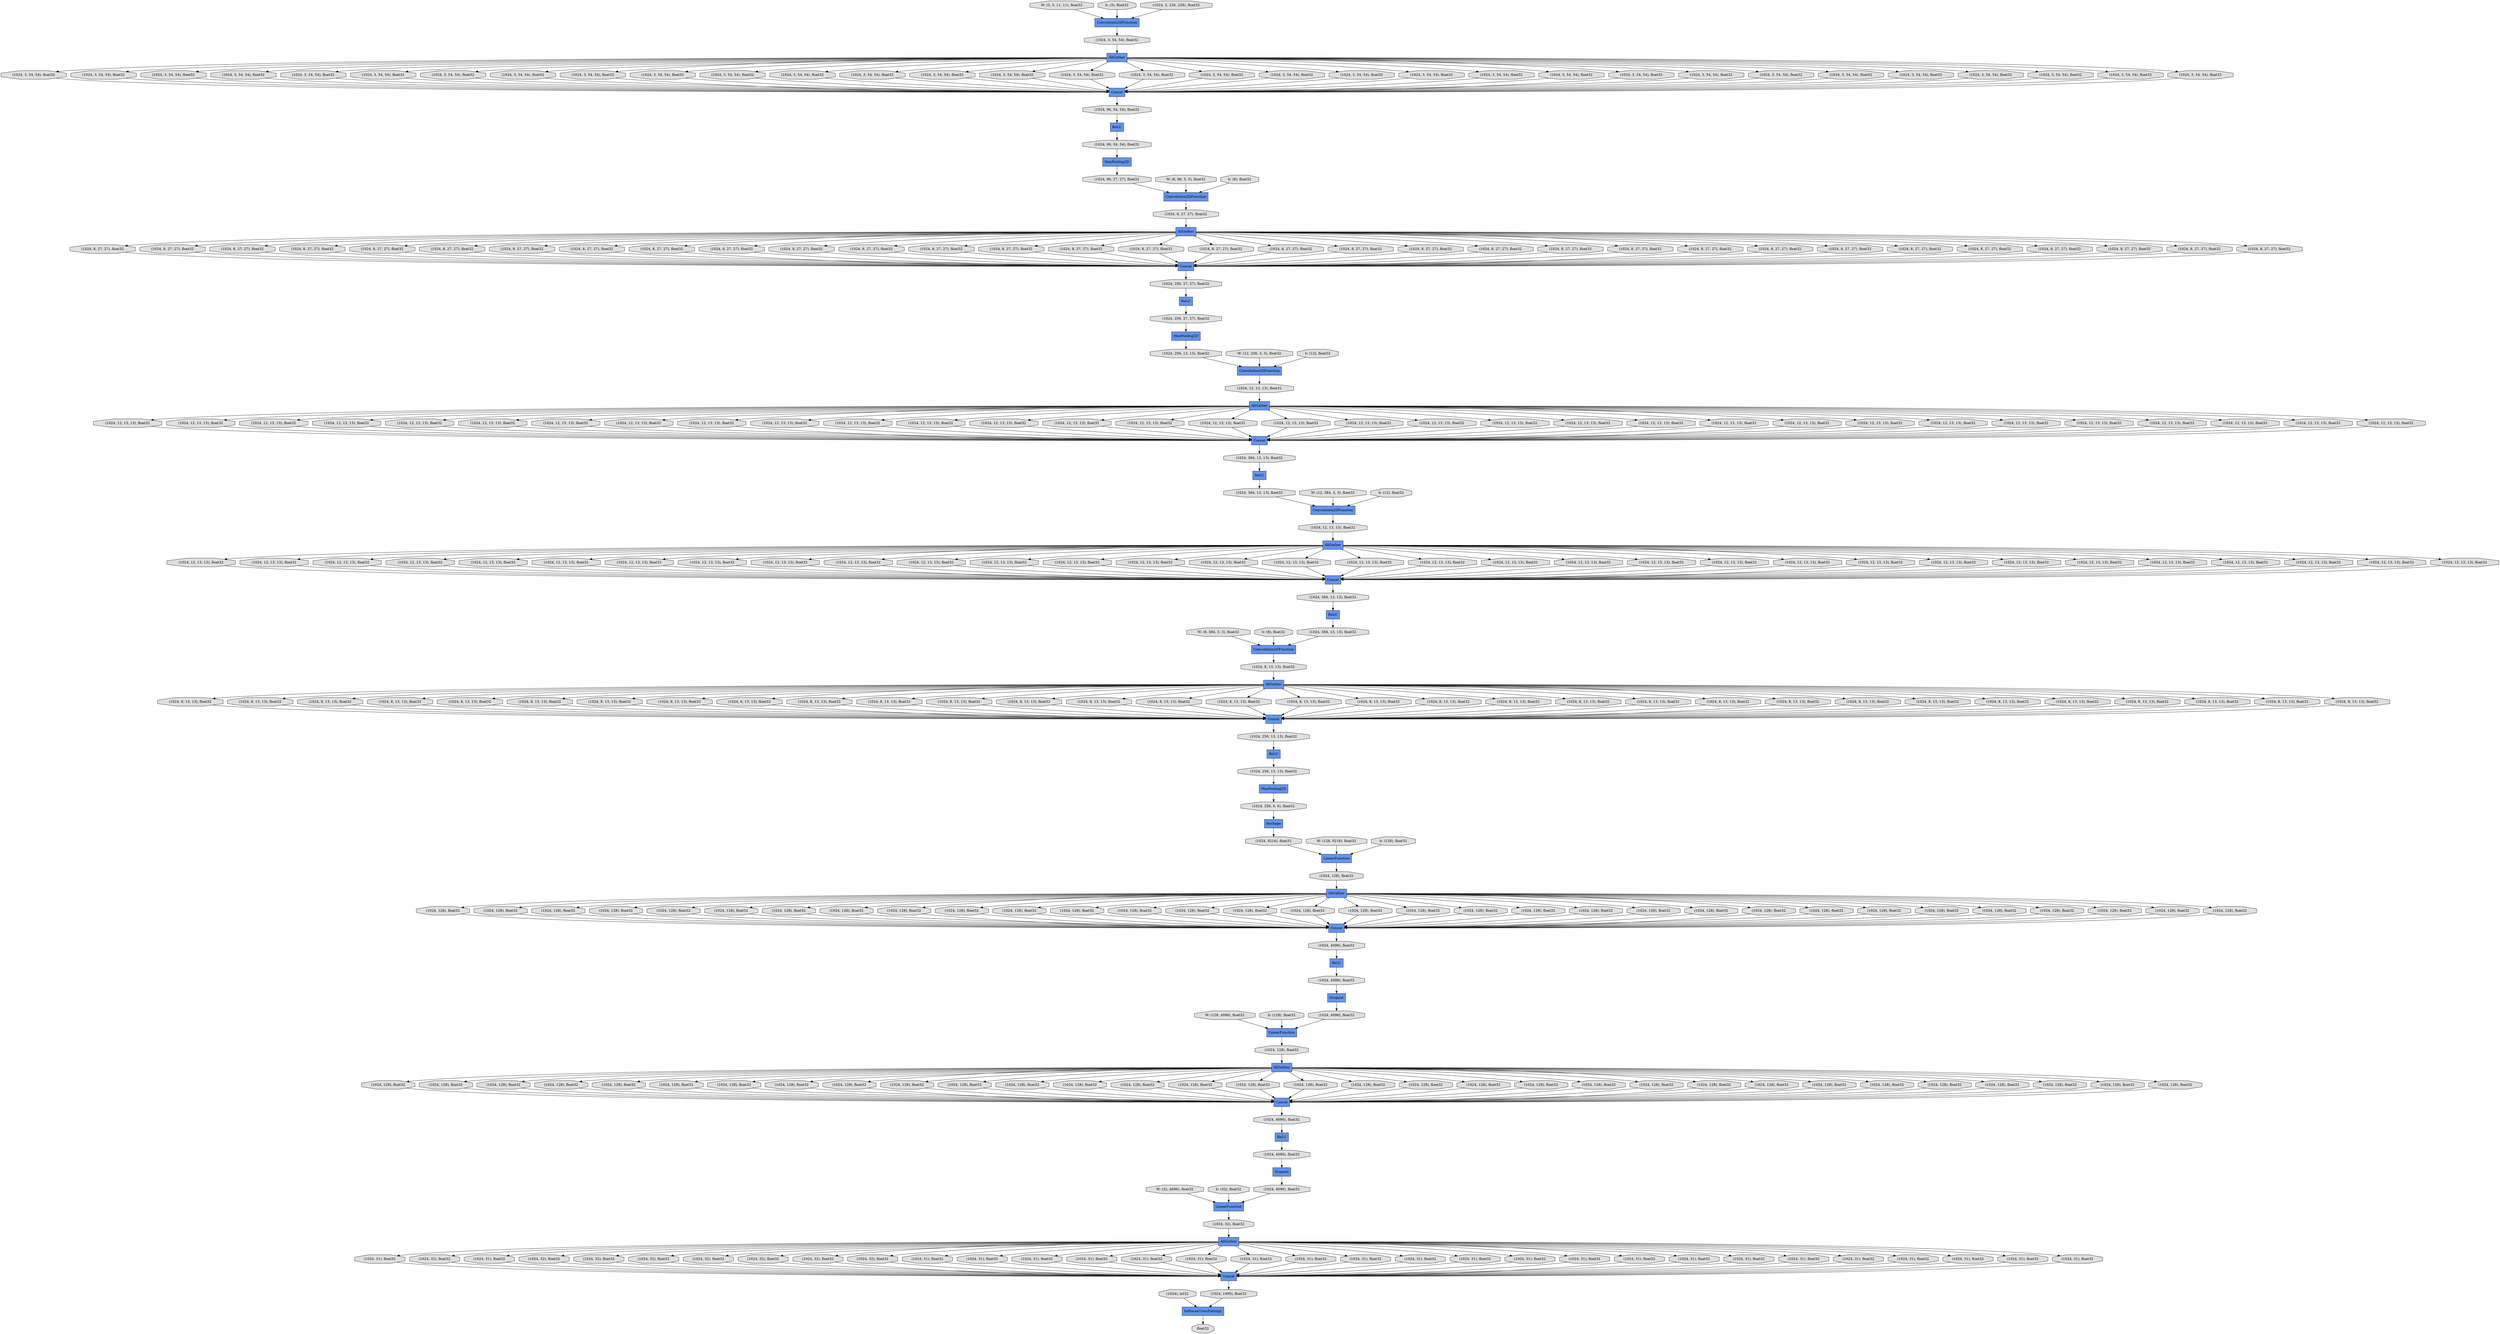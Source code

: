 digraph graphname{rankdir=TB;47983261384784 [label="(1024, 4096), float32",shape="octagon",fillcolor="#E0E0E0",style="filled"];47983261286480 [label="(1024, 12, 13, 13), float32",shape="octagon",fillcolor="#E0E0E0",style="filled"];47983260172368 [label="(1024, 12, 13, 13), float32",shape="octagon",fillcolor="#E0E0E0",style="filled"];47983260172432 [label="(1024, 12, 13, 13), float32",shape="octagon",fillcolor="#E0E0E0",style="filled"];47983261384912 [label="(1024, 128), float32",shape="octagon",fillcolor="#E0E0E0",style="filled"];47983261286608 [label="(1024, 12, 13, 13), float32",shape="octagon",fillcolor="#E0E0E0",style="filled"];47983260172496 [label="(1024, 8, 27, 27), float32",shape="octagon",fillcolor="#E0E0E0",style="filled"];47983261384976 [label="(1024, 31), float32",shape="octagon",fillcolor="#E0E0E0",style="filled"];47983261286672 [label="(1024, 8, 13, 13), float32",shape="octagon",fillcolor="#E0E0E0",style="filled"];47983261385040 [label="(1024, 128), float32",shape="octagon",fillcolor="#E0E0E0",style="filled"];47983261286736 [label="(1024, 12, 13, 13), float32",shape="octagon",fillcolor="#E0E0E0",style="filled"];47983260172624 [label="(1024, 12, 13, 13), float32",shape="octagon",fillcolor="#E0E0E0",style="filled"];47983261385104 [label="(1024, 128), float32",shape="octagon",fillcolor="#E0E0E0",style="filled"];47983260172688 [label="(1024, 8, 27, 27), float32",shape="octagon",fillcolor="#E0E0E0",style="filled"];47983261385168 [label="(1024, 128), float32",shape="octagon",fillcolor="#E0E0E0",style="filled"];47983261286864 [label="(1024, 12, 13, 13), float32",shape="octagon",fillcolor="#E0E0E0",style="filled"];47983261385232 [label="(1024, 32), float32",shape="octagon",fillcolor="#E0E0E0",style="filled"];47983261286928 [label="(1024, 8, 13, 13), float32",shape="octagon",fillcolor="#E0E0E0",style="filled"];47983260172816 [label="(1024, 12, 13, 13), float32",shape="octagon",fillcolor="#E0E0E0",style="filled"];47981546701328 [label="W: (3, 3, 11, 11), float32",shape="octagon",fillcolor="#E0E0E0",style="filled"];47983261385296 [label="(1024, 128), float32",shape="octagon",fillcolor="#E0E0E0",style="filled"];47983260172880 [label="Concat",shape="record",fillcolor="#6495ED",style="filled"];47983261286992 [label="(1024, 12, 13, 13), float32",shape="octagon",fillcolor="#E0E0E0",style="filled"];47983260172944 [label="(1024, 256, 27, 27), float32",shape="octagon",fillcolor="#E0E0E0",style="filled"];47983261385424 [label="(1024, 128), float32",shape="octagon",fillcolor="#E0E0E0",style="filled"];47983261287120 [label="(1024, 12, 13, 13), float32",shape="octagon",fillcolor="#E0E0E0",style="filled"];47983260173008 [label="(1024, 12, 13, 13), float32",shape="octagon",fillcolor="#E0E0E0",style="filled"];47983261287184 [label="(1024, 8, 13, 13), float32",shape="octagon",fillcolor="#E0E0E0",style="filled"];47983261385552 [label="(1024, 128), float32",shape="octagon",fillcolor="#E0E0E0",style="filled"];47983261287248 [label="(1024, 12, 13, 13), float32",shape="octagon",fillcolor="#E0E0E0",style="filled"];47983261385616 [label="(1024, 32), float32",shape="octagon",fillcolor="#E0E0E0",style="filled"];47983260173200 [label="(1024, 8, 27, 27), float32",shape="octagon",fillcolor="#E0E0E0",style="filled"];47983261385680 [label="(1024, 128), float32",shape="octagon",fillcolor="#E0E0E0",style="filled"];47983261287376 [label="(1024, 12, 13, 13), float32",shape="octagon",fillcolor="#E0E0E0",style="filled"];47983261287440 [label="(1024, 8, 13, 13), float32",shape="octagon",fillcolor="#E0E0E0",style="filled"];47983260173328 [label="Convolution2DFunction",shape="record",fillcolor="#6495ED",style="filled"];47983261385808 [label="(1024, 128), float32",shape="octagon",fillcolor="#E0E0E0",style="filled"];47983261287504 [label="(1024, 12, 13, 13), float32",shape="octagon",fillcolor="#E0E0E0",style="filled"];47983260173392 [label="(1024, 12, 13, 13), float32",shape="octagon",fillcolor="#E0E0E0",style="filled"];47983261385872 [label="(1024, 31), float32",shape="octagon",fillcolor="#E0E0E0",style="filled"];47983261287568 [label="(1024, 256, 13, 13), float32",shape="octagon",fillcolor="#E0E0E0",style="filled"];47983261385936 [label="(1024, 128), float32",shape="octagon",fillcolor="#E0E0E0",style="filled"];47983261287632 [label="(1024, 12, 13, 13), float32",shape="octagon",fillcolor="#E0E0E0",style="filled"];47983260173520 [label="(1024, 8, 27, 27), float32",shape="octagon",fillcolor="#E0E0E0",style="filled"];47983261386064 [label="(1024, 128), float32",shape="octagon",fillcolor="#E0E0E0",style="filled"];47983261287760 [label="(1024, 8, 13, 13), float32",shape="octagon",fillcolor="#E0E0E0",style="filled"];47983260173648 [label="(1024, 8, 27, 27), float32",shape="octagon",fillcolor="#E0E0E0",style="filled"];47983261386128 [label="(1024, 32), float32",shape="octagon",fillcolor="#E0E0E0",style="filled"];47983261287824 [label="(1024, 9216), float32",shape="octagon",fillcolor="#E0E0E0",style="filled"];47983261386192 [label="(1024, 128), float32",shape="octagon",fillcolor="#E0E0E0",style="filled"];47983261287888 [label="(1024, 384, 13, 13), float32",shape="octagon",fillcolor="#E0E0E0",style="filled"];47983261287952 [label="(1024, 8, 13, 13), float32",shape="octagon",fillcolor="#E0E0E0",style="filled"];47983260173840 [label="(1024, 12, 13, 13), float32",shape="octagon",fillcolor="#E0E0E0",style="filled"];47983261386320 [label="(1024, 128), float32",shape="octagon",fillcolor="#E0E0E0",style="filled"];47983261288016 [label="AllGather",shape="record",fillcolor="#6495ED",style="filled"];47983260173904 [label="(1024, 12, 13, 13), float32",shape="octagon",fillcolor="#E0E0E0",style="filled"];47983261288080 [label="(1024, 8, 13, 13), float32",shape="octagon",fillcolor="#E0E0E0",style="filled"];47983260173968 [label="(1024, 12, 13, 13), float32",shape="octagon",fillcolor="#E0E0E0",style="filled"];47983261386448 [label="(1024, 128), float32",shape="octagon",fillcolor="#E0E0E0",style="filled"];47983261288144 [label="Reshape",shape="record",fillcolor="#6495ED",style="filled"];47983260174032 [label="(1024, 12, 13, 13), float32",shape="octagon",fillcolor="#E0E0E0",style="filled"];47983261288208 [label="(1024, 8, 13, 13), float32",shape="octagon",fillcolor="#E0E0E0",style="filled"];47983261386640 [label="(1024, 128), float32",shape="octagon",fillcolor="#E0E0E0",style="filled"];47983261288336 [label="(1024, 8, 13, 13), float32",shape="octagon",fillcolor="#E0E0E0",style="filled"];47983260174224 [label="(1024, 12, 13, 13), float32",shape="octagon",fillcolor="#E0E0E0",style="filled"];47983261288400 [label="(1024, 256, 6, 6), float32",shape="octagon",fillcolor="#E0E0E0",style="filled"];47983261386768 [label="(1024, 128), float32",shape="octagon",fillcolor="#E0E0E0",style="filled"];47983261288464 [label="(1024, 8, 13, 13), float32",shape="octagon",fillcolor="#E0E0E0",style="filled"];47983260174352 [label="(1024, 8, 27, 27), float32",shape="octagon",fillcolor="#E0E0E0",style="filled"];47983261386832 [label="(1024, 32), float32",shape="octagon",fillcolor="#E0E0E0",style="filled"];47983261288528 [label="LinearFunction",shape="record",fillcolor="#6495ED",style="filled"];47983260174416 [label="AllGather",shape="record",fillcolor="#6495ED",style="filled"];47983261386896 [label="(1024, 128), float32",shape="octagon",fillcolor="#E0E0E0",style="filled"];47983260174480 [label="ReLU",shape="record",fillcolor="#6495ED",style="filled"];47983261288592 [label="(1024, 8, 13, 13), float32",shape="octagon",fillcolor="#E0E0E0",style="filled"];47983261386960 [label="(1024, 32), float32",shape="octagon",fillcolor="#E0E0E0",style="filled"];47983261288656 [label="Concat",shape="record",fillcolor="#6495ED",style="filled"];47983261387024 [label="(1024, 128), float32",shape="octagon",fillcolor="#E0E0E0",style="filled"];47983261288720 [label="(1024, 8, 13, 13), float32",shape="octagon",fillcolor="#E0E0E0",style="filled"];47983261387088 [label="(1024), int32",shape="octagon",fillcolor="#E0E0E0",style="filled"];47983261288784 [label="AllGather",shape="record",fillcolor="#6495ED",style="filled"];47983261387152 [label="(1024, 128), float32",shape="octagon",fillcolor="#E0E0E0",style="filled"];47983261288848 [label="(1024, 8, 13, 13), float32",shape="octagon",fillcolor="#E0E0E0",style="filled"];47983260174736 [label="(1024, 8, 27, 27), float32",shape="octagon",fillcolor="#E0E0E0",style="filled"];47983261387216 [label="(1024, 32), float32",shape="octagon",fillcolor="#E0E0E0",style="filled"];47983261387280 [label="(1024, 128), float32",shape="octagon",fillcolor="#E0E0E0",style="filled"];47983260174864 [label="(1024, 12, 13, 13), float32",shape="octagon",fillcolor="#E0E0E0",style="filled"];47983261289040 [label="(1024, 4096), float32",shape="octagon",fillcolor="#E0E0E0",style="filled"];47983260174928 [label="(1024, 384, 13, 13), float32",shape="octagon",fillcolor="#E0E0E0",style="filled"];47983261387408 [label="(1024, 128), float32",shape="octagon",fillcolor="#E0E0E0",style="filled"];47983261289104 [label="(1024, 8, 13, 13), float32",shape="octagon",fillcolor="#E0E0E0",style="filled"];47983260174992 [label="(1024, 8, 27, 27), float32",shape="octagon",fillcolor="#E0E0E0",style="filled"];47983260175056 [label="(1024, 8, 27, 27), float32",shape="octagon",fillcolor="#E0E0E0",style="filled"];47983261387536 [label="(1024, 128), float32",shape="octagon",fillcolor="#E0E0E0",style="filled"];47983261387600 [label="(1024, 32), float32",shape="octagon",fillcolor="#E0E0E0",style="filled"];47983261289296 [label="(1024, 8, 13, 13), float32",shape="octagon",fillcolor="#E0E0E0",style="filled"];47983261387664 [label="(1024, 128), float32",shape="octagon",fillcolor="#E0E0E0",style="filled"];47983261289360 [label="(1024, 128), float32",shape="octagon",fillcolor="#E0E0E0",style="filled"];47983261289424 [label="(1024, 8, 13, 13), float32",shape="octagon",fillcolor="#E0E0E0",style="filled"];47983261387792 [label="(1024, 128), float32",shape="octagon",fillcolor="#E0E0E0",style="filled"];47983261289552 [label="(1024, 8, 13, 13), float32",shape="octagon",fillcolor="#E0E0E0",style="filled"];47983260175440 [label="(1024, 8, 27, 27), float32",shape="octagon",fillcolor="#E0E0E0",style="filled"];47983261387920 [label="(1024, 32), float32",shape="octagon",fillcolor="#E0E0E0",style="filled"];47983261387984 [label="(1024, 4096), float32",shape="octagon",fillcolor="#E0E0E0",style="filled"];47983261289680 [label="(1024, 8, 13, 13), float32",shape="octagon",fillcolor="#E0E0E0",style="filled"];47983260175568 [label="(1024, 8, 27, 27), float32",shape="octagon",fillcolor="#E0E0E0",style="filled"];47983261289744 [label="(1024, 128), float32",shape="octagon",fillcolor="#E0E0E0",style="filled"];47983260175696 [label="(1024, 8, 13, 13), float32",shape="octagon",fillcolor="#E0E0E0",style="filled"];47983261289808 [label="(1024, 8, 13, 13), float32",shape="octagon",fillcolor="#E0E0E0",style="filled"];47983261388176 [label="(1024, 32), float32",shape="octagon",fillcolor="#E0E0E0",style="filled"];47983261289872 [label="Dropout",shape="record",fillcolor="#6495ED",style="filled"];47983260175760 [label="(1024, 8, 27, 27), float32",shape="octagon",fillcolor="#E0E0E0",style="filled"];47983261289936 [label="(1024, 8, 13, 13), float32",shape="octagon",fillcolor="#E0E0E0",style="filled"];47983261388304 [label="(1024, 31), float32",shape="octagon",fillcolor="#E0E0E0",style="filled"];47983261290000 [label="ReLU",shape="record",fillcolor="#6495ED",style="filled"];47983260175888 [label="(1024, 8, 27, 27), float32",shape="octagon",fillcolor="#E0E0E0",style="filled"];47983261388368 [label="(1024, 31), float32",shape="octagon",fillcolor="#E0E0E0",style="filled"];47983261290064 [label="(1024, 8, 13, 13), float32",shape="octagon",fillcolor="#E0E0E0",style="filled"];47983261388432 [label="float32",shape="octagon",fillcolor="#E0E0E0",style="filled"];47983261290128 [label="(1024, 128), float32",shape="octagon",fillcolor="#E0E0E0",style="filled"];47983260176016 [label="(1024, 12, 13, 13), float32",shape="octagon",fillcolor="#E0E0E0",style="filled"];47983261388496 [label="(1024, 31), float32",shape="octagon",fillcolor="#E0E0E0",style="filled"];47983261290192 [label="(1024, 8, 13, 13), float32",shape="octagon",fillcolor="#E0E0E0",style="filled"];47983260176080 [label="(1024, 12, 13, 13), float32",shape="octagon",fillcolor="#E0E0E0",style="filled"];47983261388624 [label="(1024, 31), float32",shape="octagon",fillcolor="#E0E0E0",style="filled"];47983261290320 [label="(1024, 8, 13, 13), float32",shape="octagon",fillcolor="#E0E0E0",style="filled"];47983261290384 [label="LinearFunction",shape="record",fillcolor="#6495ED",style="filled"];47983260176272 [label="(1024, 8, 27, 27), float32",shape="octagon",fillcolor="#E0E0E0",style="filled"];47983261388752 [label="(1024, 31), float32",shape="octagon",fillcolor="#E0E0E0",style="filled"];47983261290448 [label="(1024, 8, 13, 13), float32",shape="octagon",fillcolor="#E0E0E0",style="filled"];47983261327504 [label="(1024, 8, 13, 13), float32",shape="octagon",fillcolor="#E0E0E0",style="filled"];47981601923216 [label="W: (12, 384, 3, 3), float32",shape="octagon",fillcolor="#E0E0E0",style="filled"];47983261327568 [label="(1024, 128), float32",shape="octagon",fillcolor="#E0E0E0",style="filled"];47983261327632 [label="(1024, 8, 13, 13), float32",shape="octagon",fillcolor="#E0E0E0",style="filled"];47983261327760 [label="(1024, 8, 13, 13), float32",shape="octagon",fillcolor="#E0E0E0",style="filled"];47981601923536 [label="b: (12), float32",shape="octagon",fillcolor="#E0E0E0",style="filled"];47983261327888 [label="(1024, 128), float32",shape="octagon",fillcolor="#E0E0E0",style="filled"];47983261327952 [label="(1024, 4096), float32",shape="octagon",fillcolor="#E0E0E0",style="filled"];47983261328016 [label="(1024, 256, 13, 13), float32",shape="octagon",fillcolor="#E0E0E0",style="filled"];47983261328144 [label="(1024, 128), float32",shape="octagon",fillcolor="#E0E0E0",style="filled"];47981601923920 [label="W: (8, 384, 3, 3), float32",shape="octagon",fillcolor="#E0E0E0",style="filled"];47983261328272 [label="(1024, 128), float32",shape="octagon",fillcolor="#E0E0E0",style="filled"];47983261328400 [label="(1024, 128), float32",shape="octagon",fillcolor="#E0E0E0",style="filled"];47983261328464 [label="(1024, 128), float32",shape="octagon",fillcolor="#E0E0E0",style="filled"];47983261328528 [label="Concat",shape="record",fillcolor="#6495ED",style="filled"];47981601924240 [label="b: (8), float32",shape="octagon",fillcolor="#E0E0E0",style="filled"];47983261328592 [label="(1024, 128), float32",shape="octagon",fillcolor="#E0E0E0",style="filled"];47983261328720 [label="(1024, 128), float32",shape="octagon",fillcolor="#E0E0E0",style="filled"];47983261328784 [label="Concat",shape="record",fillcolor="#6495ED",style="filled"];47983261328848 [label="(1024, 128), float32",shape="octagon",fillcolor="#E0E0E0",style="filled"];47981601924560 [label="W: (128, 9216), float32",shape="octagon",fillcolor="#E0E0E0",style="filled"];47983261328912 [label="(1024, 128), float32",shape="octagon",fillcolor="#E0E0E0",style="filled"];47983261328976 [label="(1024, 128), float32",shape="octagon",fillcolor="#E0E0E0",style="filled"];47983261329040 [label="(1024, 128), float32",shape="octagon",fillcolor="#E0E0E0",style="filled"];47983261329104 [label="(1024, 128), float32",shape="octagon",fillcolor="#E0E0E0",style="filled"];47981545039568 [label="ReLU",shape="record",fillcolor="#6495ED",style="filled"];47981601924880 [label="b: (128), float32",shape="octagon",fillcolor="#E0E0E0",style="filled"];47983261329232 [label="(1024, 128), float32",shape="octagon",fillcolor="#E0E0E0",style="filled"];47983261329296 [label="ReLU",shape="record",fillcolor="#6495ED",style="filled"];47983261329360 [label="(1024, 128), float32",shape="octagon",fillcolor="#E0E0E0",style="filled"];47983261329424 [label="(1024, 128), float32",shape="octagon",fillcolor="#E0E0E0",style="filled"];47981601925200 [label="W: (128, 4096), float32",shape="octagon",fillcolor="#E0E0E0",style="filled"];47983261329552 [label="AllGather",shape="record",fillcolor="#6495ED",style="filled"];47983261329616 [label="(1024, 128), float32",shape="octagon",fillcolor="#E0E0E0",style="filled"];47981601925520 [label="b: (128), float32",shape="octagon",fillcolor="#E0E0E0",style="filled"];47983261329808 [label="(1024, 128), float32",shape="octagon",fillcolor="#E0E0E0",style="filled"];47983261329872 [label="(1024, 128), float32",shape="octagon",fillcolor="#E0E0E0",style="filled"];47983261329936 [label="(1024, 128), float32",shape="octagon",fillcolor="#E0E0E0",style="filled"];47983260314128 [label="AllGather",shape="record",fillcolor="#6495ED",style="filled"];47983261330064 [label="(1024, 128), float32",shape="octagon",fillcolor="#E0E0E0",style="filled"];47983261330128 [label="LinearFunction",shape="record",fillcolor="#6495ED",style="filled"];47981601925840 [label="W: (32, 4096), float32",shape="octagon",fillcolor="#E0E0E0",style="filled"];47983261330192 [label="(1024, 128), float32",shape="octagon",fillcolor="#E0E0E0",style="filled"];47983261330256 [label="(1024, 128), float32",shape="octagon",fillcolor="#E0E0E0",style="filled"];47983261330320 [label="(1024, 128), float32",shape="octagon",fillcolor="#E0E0E0",style="filled"];47983261330384 [label="(1024, 128), float32",shape="octagon",fillcolor="#E0E0E0",style="filled"];47983261330448 [label="(1024, 128), float32",shape="octagon",fillcolor="#E0E0E0",style="filled"];47981601926224 [label="b: (32), float32",shape="octagon",fillcolor="#E0E0E0",style="filled"];47983261330576 [label="(1024, 128), float32",shape="octagon",fillcolor="#E0E0E0",style="filled"];47983261330704 [label="(1024, 128), float32",shape="octagon",fillcolor="#E0E0E0",style="filled"];47983261330768 [label="(1024, 128), float32",shape="octagon",fillcolor="#E0E0E0",style="filled"];47983261330832 [label="(1024, 128), float32",shape="octagon",fillcolor="#E0E0E0",style="filled"];47983261330896 [label="(1024, 128), float32",shape="octagon",fillcolor="#E0E0E0",style="filled"];47983261330960 [label="(1024, 128), float32",shape="octagon",fillcolor="#E0E0E0",style="filled"];47983261331088 [label="(1024, 128), float32",shape="octagon",fillcolor="#E0E0E0",style="filled"];47983261331152 [label="(1024, 128), float32",shape="octagon",fillcolor="#E0E0E0",style="filled"];47981601926928 [label="Dropout",shape="record",fillcolor="#6495ED",style="filled"];47983261331216 [label="(1024, 128), float32",shape="octagon",fillcolor="#E0E0E0",style="filled"];47983261331344 [label="(1024, 128), float32",shape="octagon",fillcolor="#E0E0E0",style="filled"];47983261331408 [label="(1024, 4096), float32",shape="octagon",fillcolor="#E0E0E0",style="filled"];47983213916240 [label="(1024, 3, 54, 54), float32",shape="octagon",fillcolor="#E0E0E0",style="filled"];47983213916304 [label="(1024, 3, 54, 54), float32",shape="octagon",fillcolor="#E0E0E0",style="filled"];47983213916496 [label="(1024, 256, 27, 27), float32",shape="octagon",fillcolor="#E0E0E0",style="filled"];47983213916688 [label="Concat",shape="record",fillcolor="#6495ED",style="filled"];47983213917008 [label="(1024, 8, 27, 27), float32",shape="octagon",fillcolor="#E0E0E0",style="filled"];47983213917136 [label="(1024, 8, 27, 27), float32",shape="octagon",fillcolor="#E0E0E0",style="filled"];47983213917200 [label="(1024, 3, 54, 54), float32",shape="octagon",fillcolor="#E0E0E0",style="filled"];47983213917264 [label="(1024, 96, 54, 54), float32",shape="octagon",fillcolor="#E0E0E0",style="filled"];47983213917456 [label="(1024, 8, 27, 27), float32",shape="octagon",fillcolor="#E0E0E0",style="filled"];47983213917520 [label="(1024, 8, 27, 27), float32",shape="octagon",fillcolor="#E0E0E0",style="filled"];47983213917648 [label="(1024, 8, 13, 13), float32",shape="octagon",fillcolor="#E0E0E0",style="filled"];47983213917712 [label="(1024, 256, 13, 13), float32",shape="octagon",fillcolor="#E0E0E0",style="filled"];47983213917776 [label="(1024, 8, 27, 27), float32",shape="octagon",fillcolor="#E0E0E0",style="filled"];47983213917840 [label="(1024, 8, 27, 27), float32",shape="octagon",fillcolor="#E0E0E0",style="filled"];47983213918032 [label="(1024, 12, 13, 13), float32",shape="octagon",fillcolor="#E0E0E0",style="filled"];47983213918224 [label="(1024, 3, 54, 54), float32",shape="octagon",fillcolor="#E0E0E0",style="filled"];47983213918288 [label="MaxPooling2D",shape="record",fillcolor="#6495ED",style="filled"];47983213918352 [label="(1024, 8, 27, 27), float32",shape="octagon",fillcolor="#E0E0E0",style="filled"];47983213918544 [label="(1024, 3, 54, 54), float32",shape="octagon",fillcolor="#E0E0E0",style="filled"];47983213918672 [label="(1024, 8, 27, 27), float32",shape="octagon",fillcolor="#E0E0E0",style="filled"];47983213918800 [label="(1024, 8, 27, 27), float32",shape="octagon",fillcolor="#E0E0E0",style="filled"];47983213918864 [label="(1024, 8, 27, 27), float32",shape="octagon",fillcolor="#E0E0E0",style="filled"];47983213918992 [label="(1024, 3, 54, 54), float32",shape="octagon",fillcolor="#E0E0E0",style="filled"];47983213919248 [label="Convolution2DFunction",shape="record",fillcolor="#6495ED",style="filled"];47983213919312 [label="(1024, 8, 27, 27), float32",shape="octagon",fillcolor="#E0E0E0",style="filled"];47983213919504 [label="(1024, 8, 27, 27), float32",shape="octagon",fillcolor="#E0E0E0",style="filled"];47983213919760 [label="AllGather",shape="record",fillcolor="#6495ED",style="filled"];47983213886992 [label="ReLU",shape="record",fillcolor="#6495ED",style="filled"];47983213919888 [label="(1024, 3, 54, 54), float32",shape="octagon",fillcolor="#E0E0E0",style="filled"];47983213887184 [label="MaxPooling2D",shape="record",fillcolor="#6495ED",style="filled"];47983213887248 [label="(1024, 3, 54, 54), float32",shape="octagon",fillcolor="#E0E0E0",style="filled"];47983213920016 [label="(1024, 3, 54, 54), float32",shape="octagon",fillcolor="#E0E0E0",style="filled"];47983213920080 [label="MaxPooling2D",shape="record",fillcolor="#6495ED",style="filled"];47983213887376 [label="(1024, 3, 54, 54), float32",shape="octagon",fillcolor="#E0E0E0",style="filled"];47983213887440 [label="(1024, 3, 54, 54), float32",shape="octagon",fillcolor="#E0E0E0",style="filled"];47983213920208 [label="(1024, 8, 27, 27), float32",shape="octagon",fillcolor="#E0E0E0",style="filled"];47983213725968 [label="Convolution2DFunction",shape="record",fillcolor="#6495ED",style="filled"];47983260585808 [label="SoftmaxCrossEntropy",shape="record",fillcolor="#6495ED",style="filled"];47983261241488 [label="(1024, 12, 13, 13), float32",shape="octagon",fillcolor="#E0E0E0",style="filled"];47983261241616 [label="(1024, 12, 13, 13), float32",shape="octagon",fillcolor="#E0E0E0",style="filled"];47983261241680 [label="(1024, 12, 13, 13), float32",shape="octagon",fillcolor="#E0E0E0",style="filled"];47983261241744 [label="(1024, 12, 13, 13), float32",shape="octagon",fillcolor="#E0E0E0",style="filled"];47983261241808 [label="(1024, 12, 13, 13), float32",shape="octagon",fillcolor="#E0E0E0",style="filled"];47983261242000 [label="(1024, 8, 13, 13), float32",shape="octagon",fillcolor="#E0E0E0",style="filled"];47983261242064 [label="(1024, 12, 13, 13), float32",shape="octagon",fillcolor="#E0E0E0",style="filled"];47983261242256 [label="(1024, 12, 13, 13), float32",shape="octagon",fillcolor="#E0E0E0",style="filled"];47983261242320 [label="(1024, 12, 13, 13), float32",shape="octagon",fillcolor="#E0E0E0",style="filled"];47983261242384 [label="(1024, 12, 13, 13), float32",shape="octagon",fillcolor="#E0E0E0",style="filled"];47983261242448 [label="(1024, 12, 13, 13), float32",shape="octagon",fillcolor="#E0E0E0",style="filled"];47983261242512 [label="(1024, 12, 13, 13), float32",shape="octagon",fillcolor="#E0E0E0",style="filled"];47983261242576 [label="AllGather",shape="record",fillcolor="#6495ED",style="filled"];47983261242640 [label="(1024, 12, 13, 13), float32",shape="octagon",fillcolor="#E0E0E0",style="filled"];47983261242768 [label="(1024, 12, 13, 13), float32",shape="octagon",fillcolor="#E0E0E0",style="filled"];47983261242832 [label="(1024, 12, 13, 13), float32",shape="octagon",fillcolor="#E0E0E0",style="filled"];47983261242896 [label="(1024, 12, 13, 13), float32",shape="octagon",fillcolor="#E0E0E0",style="filled"];47983261243024 [label="(1024, 12, 13, 13), float32",shape="octagon",fillcolor="#E0E0E0",style="filled"];47983261243088 [label="(1024, 12, 13, 13), float32",shape="octagon",fillcolor="#E0E0E0",style="filled"];47983261243152 [label="(1024, 12, 13, 13), float32",shape="octagon",fillcolor="#E0E0E0",style="filled"];47983261243216 [label="(1024, 384, 13, 13), float32",shape="octagon",fillcolor="#E0E0E0",style="filled"];47983261243280 [label="(1024, 12, 13, 13), float32",shape="octagon",fillcolor="#E0E0E0",style="filled"];47983261243344 [label="(1024, 12, 13, 13), float32",shape="octagon",fillcolor="#E0E0E0",style="filled"];47983261243408 [label="(1024, 12, 13, 13), float32",shape="octagon",fillcolor="#E0E0E0",style="filled"];47983261243472 [label="Convolution2DFunction",shape="record",fillcolor="#6495ED",style="filled"];47983261243536 [label="(1024, 12, 13, 13), float32",shape="octagon",fillcolor="#E0E0E0",style="filled"];47983261243600 [label="(1024, 12, 13, 13), float32",shape="octagon",fillcolor="#E0E0E0",style="filled"];47983261243664 [label="(1024, 12, 13, 13), float32",shape="octagon",fillcolor="#E0E0E0",style="filled"];47983261243728 [label="(1024, 12, 13, 13), float32",shape="octagon",fillcolor="#E0E0E0",style="filled"];47983261243792 [label="(1024, 12, 13, 13), float32",shape="octagon",fillcolor="#E0E0E0",style="filled"];47983261243856 [label="(1024, 12, 13, 13), float32",shape="octagon",fillcolor="#E0E0E0",style="filled"];47983261243920 [label="Concat",shape="record",fillcolor="#6495ED",style="filled"];47983261244048 [label="(1024, 384, 13, 13), float32",shape="octagon",fillcolor="#E0E0E0",style="filled"];47983261244112 [label="(1024, 12, 13, 13), float32",shape="octagon",fillcolor="#E0E0E0",style="filled"];47983261244176 [label="(1024, 128), float32",shape="octagon",fillcolor="#E0E0E0",style="filled"];47983261244240 [label="(1024, 12, 13, 13), float32",shape="octagon",fillcolor="#E0E0E0",style="filled"];47983261244368 [label="(1024, 12, 13, 13), float32",shape="octagon",fillcolor="#E0E0E0",style="filled"];47983261244496 [label="(1024, 12, 13, 13), float32",shape="octagon",fillcolor="#E0E0E0",style="filled"];47983261244560 [label="(1024, 8, 13, 13), float32",shape="octagon",fillcolor="#E0E0E0",style="filled"];47983261244624 [label="(1024, 12, 13, 13), float32",shape="octagon",fillcolor="#E0E0E0",style="filled"];47983261244752 [label="(1024, 12, 13, 13), float32",shape="octagon",fillcolor="#E0E0E0",style="filled"];47983261244816 [label="(1024, 4096), float32",shape="octagon",fillcolor="#E0E0E0",style="filled"];47983261244880 [label="(1024, 12, 13, 13), float32",shape="octagon",fillcolor="#E0E0E0",style="filled"];47983261244944 [label="(1024, 8, 13, 13), float32",shape="octagon",fillcolor="#E0E0E0",style="filled"];47983261245008 [label="(1024, 12, 13, 13), float32",shape="octagon",fillcolor="#E0E0E0",style="filled"];47983261245072 [label="(1024, 8, 13, 13), float32",shape="octagon",fillcolor="#E0E0E0",style="filled"];47983261245136 [label="(1024, 12, 13, 13), float32",shape="octagon",fillcolor="#E0E0E0",style="filled"];47983261245200 [label="(1024, 128), float32",shape="octagon",fillcolor="#E0E0E0",style="filled"];47983261245264 [label="(1024, 12, 13, 13), float32",shape="octagon",fillcolor="#E0E0E0",style="filled"];47983261245392 [label="(1024, 128), float32",shape="octagon",fillcolor="#E0E0E0",style="filled"];47983260201040 [label="(1024, 3, 54, 54), float32",shape="octagon",fillcolor="#E0E0E0",style="filled"];47983260201104 [label="(1024, 12, 13, 13), float32",shape="octagon",fillcolor="#E0E0E0",style="filled"];47983261413584 [label="(1024, 31), float32",shape="octagon",fillcolor="#E0E0E0",style="filled"];47983260201168 [label="AllGather",shape="record",fillcolor="#6495ED",style="filled"];47983260201232 [label="(1024, 96, 27, 27), float32",shape="octagon",fillcolor="#E0E0E0",style="filled"];47983260201296 [label="(1024, 3, 54, 54), float32",shape="octagon",fillcolor="#E0E0E0",style="filled"];47983261413776 [label="(1024, 31), float32",shape="octagon",fillcolor="#E0E0E0",style="filled"];47983260201360 [label="(1024, 3, 54, 54), float32",shape="octagon",fillcolor="#E0E0E0",style="filled"];47983260791248 [label="(1024, 8, 27, 27), float32",shape="octagon",fillcolor="#E0E0E0",style="filled"];47983260201424 [label="(1024, 3, 54, 54), float32",shape="octagon",fillcolor="#E0E0E0",style="filled"];47983261413904 [label="(1024, 31), float32",shape="octagon",fillcolor="#E0E0E0",style="filled"];47983260201616 [label="(1024, 8, 27, 27), float32",shape="octagon",fillcolor="#E0E0E0",style="filled"];47983261414160 [label="(1024, 31), float32",shape="octagon",fillcolor="#E0E0E0",style="filled"];47983260201872 [label="(1024, 12, 13, 13), float32",shape="octagon",fillcolor="#E0E0E0",style="filled"];47983261414352 [label="(1024, 31), float32",shape="octagon",fillcolor="#E0E0E0",style="filled"];47983260201936 [label="(1024, 3, 54, 54), float32",shape="octagon",fillcolor="#E0E0E0",style="filled"];47983260202000 [label="(1024, 3, 54, 54), float32",shape="octagon",fillcolor="#E0E0E0",style="filled"];47983261414480 [label="(1024, 31), float32",shape="octagon",fillcolor="#E0E0E0",style="filled"];47983261414608 [label="(1024, 31), float32",shape="octagon",fillcolor="#E0E0E0",style="filled"];47983260202192 [label="Concat",shape="record",fillcolor="#6495ED",style="filled"];47983261414736 [label="(1024, 31), float32",shape="octagon",fillcolor="#E0E0E0",style="filled"];47983260202384 [label="(1024, 3, 54, 54), float32",shape="octagon",fillcolor="#E0E0E0",style="filled"];47983261414864 [label="(1024, 31), float32",shape="octagon",fillcolor="#E0E0E0",style="filled"];47983260202448 [label="(1024, 3, 54, 54), float32",shape="octagon",fillcolor="#E0E0E0",style="filled"];47983260202512 [label="(1024, 3, 54, 54), float32",shape="octagon",fillcolor="#E0E0E0",style="filled"];47983261414992 [label="(1024, 31), float32",shape="octagon",fillcolor="#E0E0E0",style="filled"];47983260792464 [label="ReLU",shape="record",fillcolor="#6495ED",style="filled"];47983261415120 [label="(1024, 31), float32",shape="octagon",fillcolor="#E0E0E0",style="filled"];47983260202704 [label="(1024, 8, 27, 27), float32",shape="octagon",fillcolor="#E0E0E0",style="filled"];47983261415248 [label="(1024, 31), float32",shape="octagon",fillcolor="#E0E0E0",style="filled"];47983260202832 [label="(1024, 3, 54, 54), float32",shape="octagon",fillcolor="#E0E0E0",style="filled"];47983261415376 [label="(1024, 31), float32",shape="octagon",fillcolor="#E0E0E0",style="filled"];47981551024080 [label="b: (3), float32",shape="octagon",fillcolor="#E0E0E0",style="filled"];47983260203024 [label="(1024, 3, 54, 54), float32",shape="octagon",fillcolor="#E0E0E0",style="filled"];47983261415504 [label="(1024, 31), float32",shape="octagon",fillcolor="#E0E0E0",style="filled"];47983260203088 [label="(1024, 3, 54, 54), float32",shape="octagon",fillcolor="#E0E0E0",style="filled"];47983261415632 [label="(1024, 31), float32",shape="octagon",fillcolor="#E0E0E0",style="filled"];47983260203216 [label="ReLU",shape="record",fillcolor="#6495ED",style="filled"];47983261415760 [label="(1024, 31), float32",shape="octagon",fillcolor="#E0E0E0",style="filled"];47983260203408 [label="(1024, 8, 27, 27), float32",shape="octagon",fillcolor="#E0E0E0",style="filled"];47983261415888 [label="(1024, 31), float32",shape="octagon",fillcolor="#E0E0E0",style="filled"];47983260203472 [label="(1024, 12, 13, 13), float32",shape="octagon",fillcolor="#E0E0E0",style="filled"];47983260203600 [label="(1024, 3, 54, 54), float32",shape="octagon",fillcolor="#E0E0E0",style="filled"];47983261416080 [label="(1024, 1000), float32",shape="octagon",fillcolor="#E0E0E0",style="filled"];47983260203664 [label="(1024, 3, 54, 54), float32",shape="octagon",fillcolor="#E0E0E0",style="filled"];47983260203792 [label="(1024, 3, 54, 54), float32",shape="octagon",fillcolor="#E0E0E0",style="filled"];47981551024976 [label="W: (8, 96, 5, 5), float32",shape="octagon",fillcolor="#E0E0E0",style="filled"];47983260793808 [label="(1024, 12, 13, 13), float32",shape="octagon",fillcolor="#E0E0E0",style="filled"];47983260793872 [label="(1024, 8, 27, 27), float32",shape="octagon",fillcolor="#E0E0E0",style="filled"];47983260204048 [label="(1024, 96, 54, 54), float32",shape="octagon",fillcolor="#E0E0E0",style="filled"];47983260204112 [label="Convolution2DFunction",shape="record",fillcolor="#6495ED",style="filled"];47981551025296 [label="b: (8), float32",shape="octagon",fillcolor="#E0E0E0",style="filled"];47983260794000 [label="(1024, 3, 54, 54), float32",shape="octagon",fillcolor="#E0E0E0",style="filled"];47983260204176 [label="(1024, 3, 54, 54), float32",shape="octagon",fillcolor="#E0E0E0",style="filled"];47983260794064 [label="(1024, 3, 54, 54), float32",shape="octagon",fillcolor="#E0E0E0",style="filled"];47983260794192 [label="(1024, 3, 54, 54), float32",shape="octagon",fillcolor="#E0E0E0",style="filled"];47981551025616 [label="W: (12, 256, 3, 3), float32",shape="octagon",fillcolor="#E0E0E0",style="filled"];47983260794320 [label="(1024, 3, 54, 54), float32",shape="octagon",fillcolor="#E0E0E0",style="filled"];47983260794512 [label="(1024, 3, 54, 54), float32",shape="octagon",fillcolor="#E0E0E0",style="filled"];47983260794576 [label="Concat",shape="record",fillcolor="#6495ED",style="filled"];47981551025936 [label="b: (12), float32",shape="octagon",fillcolor="#E0E0E0",style="filled"];47983260794704 [label="(1024, 3, 54, 54), float32",shape="octagon",fillcolor="#E0E0E0",style="filled"];47983260794768 [label="(1024, 3, 226, 226), float32",shape="octagon",fillcolor="#E0E0E0",style="filled"];47983260794832 [label="(1024, 8, 27, 27), float32",shape="octagon",fillcolor="#E0E0E0",style="filled"];47983260314128 -> 47983260794704;47983261242576 -> 47983261289680;47983261330448 -> 47983261288656;47983261288528 -> 47983261289744;47983261328784 -> 47983261416080;47983261288016 -> 47983261329872;47983261288592 -> 47983261243920;47983213919760 -> 47983261242640;47983261288016 -> 47983261387664;47983260174416 -> 47983261241744;47983261384912 -> 47983261328528;47983261288784 -> 47983261330704;47983261289552 -> 47983261243920;47983260173392 -> 47983213916688;47983261290384 -> 47983261329040;47983261245072 -> 47983261243920;47983261385168 -> 47983261328528;47983261287824 -> 47983261288528;47983213919760 -> 47983261242064;47983260314128 -> 47983260201040;47983261286736 -> 47983260172880;47983260201168 -> 47983213917136;47983261286864 -> 47983260172880;47983260794512 -> 47983260794576;47983261288016 -> 47983261386320;47983261329104 -> 47983261288656;47983260174416 -> 47983261244496;47983261242576 -> 47983261327760;47983261329808 -> 47983261288656;47983213919760 -> 47983260174032;47983261242576 -> 47983261290064;47983260201168 -> 47983213918800;47983213917648 -> 47983261243920;47983213916688 -> 47983261244048;47983260201168 -> 47983260201616;47983261288016 -> 47983261385168;47983260174416 -> 47983261244368;47983213917520 -> 47983260202192;47983261329552 -> 47983261414608;47983260174032 -> 47983213916688;47983261243536 -> 47983213916688;47983213917200 -> 47983260794576;47983261244048 -> 47983260792464;47983213919760 -> 47983261243536;47983213920208 -> 47983260202192;47983260201168 -> 47983260791248;47983261288016 -> 47983261387792;47983261287568 -> 47983213918288;47983261288784 -> 47983261331344;47983261242576 -> 47983261286928;47983261243472 -> 47983261244560;47983213918864 -> 47983260202192;47983261244816 -> 47981601926928;47983261328464 -> 47983261288656;47983260314128 -> 47983213918992;47983261288016 -> 47983261328912;47983260314128 -> 47983260201936;47983260201168 -> 47983213917520;47983260174416 -> 47983261287504;47983213916496 -> 47983213920080;47983261290320 -> 47983261243920;47983261288656 -> 47983261384784;47983213919760 -> 47983261241616;47983261288784 -> 47983261290128;47983261385232 -> 47983261329552;47983261287184 -> 47983261243920;47983261286608 -> 47983260172880;47983260201360 -> 47983260794576;47983261288784 -> 47983261328976;47983261242576 -> 47983261289424;47983261244752 -> 47983260172880;47983261243280 -> 47983213916688;47983260201168 -> 47983213920208;47983261386640 -> 47983261328528;47983261244880 -> 47983260172880;47983260174416 -> 47983261287376;47983260794704 -> 47983260794576;47983261330576 -> 47983261288656;47983261288016 -> 47983261385296;47983261329552 -> 47983261415760;47983261386896 -> 47983261328528;47981601923536 -> 47983260173328;47983261387152 -> 47983261328528;47983261331088 -> 47983261288656;47983260201168 -> 47983260175888;47983260794768 -> 47983213725968;47983261387984 -> 47983261329296;47983261288144 -> 47983261287824;47983213919760 -> 47983260173008;47983261288784 -> 47983261245392;47983261414992 -> 47983261328784;47983213918288 -> 47983261288400;47983260174416 -> 47983261243344;47983261329552 -> 47983261413584;47983261328528 -> 47983261387984;47983261242064 -> 47983213916688;47983261242640 -> 47983213916688;47983261415504 -> 47983261328784;47983213918032 -> 47983260172880;47983213919760 -> 47983261242512;47983213917136 -> 47983260202192;47983261288016 -> 47983261386768;47983213917264 -> 47983213886992;47983261329232 -> 47983261288656;47983261288784 -> 47983261330320;47983261242576 -> 47983261287952;47983213919312 -> 47983260202192;47983260314128 -> 47983213887248;47983260314128 -> 47983213920016;47983260585808 -> 47983261388432;47983261288784 -> 47983261329616;47983261288464 -> 47983261243920;47983261242576 -> 47983261287760;47983260173648 -> 47983260202192;47983261290192 -> 47983261243920;47983213918352 -> 47983260202192;47983261327504 -> 47983261243920;47983260174416 -> 47983261286480;47983261288016 -> 47983261385936;47983260174416 -> 47983261245136;47983261242576 -> 47983261288592;47983261385104 -> 47983261328528;47981601924560 -> 47983261288528;47983261287952 -> 47983261243920;47983261329552 -> 47983261388496;47983260174992 -> 47983260202192;47983261329872 -> 47983261328528;47983260172624 -> 47983213916688;47983260201168 -> 47983260173200;47983261244624 -> 47983260172880;47983213919760 -> 47983260173392;47983260314128 -> 47983260203088;47983261242576 -> 47983261290448;47983260791248 -> 47983260202192;47983261329552 -> 47983261388176;47983260174416 -> 47983261242448;47983261329552 -> 47983261414736;47983261328912 -> 47983261328528;47983261243792 -> 47983213916688;47983261329552 -> 47983261386832;47983260174928 -> 47983260173328;47983261243344 -> 47983260172880;47983213919760 -> 47983261242896;47983261288016 -> 47983261387408;47983260174416 -> 47983261241488;47983261288784 -> 47983261330960;47983261329424 -> 47983261328528;47981551024976 -> 47983260204112;47983260174416 -> 47983261242320;47983261386320 -> 47983261328528;47983260176080 -> 47983213916688;47983260314128 -> 47983260201296;47983213916240 -> 47983260794576;47983261289040 -> 47983261290384;47983213887376 -> 47983260794576;47983261242576 -> 47983261327504;47983260173840 -> 47983213916688;47983213919760 -> 47983260174864;47983260314128 -> 47983260202512;47983260201872 -> 47983260172880;47983261327952 -> 47983261330128;47983260203472 -> 47983213916688;47983261288784 -> 47983261328592;47983261329552 -> 47983261388304;47983261288016 -> 47983261384912;47983260174416 -> 47983261244112;47983261329552 -> 47983261415376;47983261385552 -> 47983261328528;47983261288016 -> 47983261330768;47983260202448 -> 47983260794576;47983261331408 -> 47983261289872;47983260201168 -> 47983213918352;47983261286928 -> 47983261243920;47983261286480 -> 47983260172880;47983213919760 -> 47983261243792;47983261330896 -> 47983261328528;47983260201168 -> 47983260176272;47983260175440 -> 47983260202192;47983261330768 -> 47983261328528;47983260174416 -> 47983260201872;47983213919760 -> 47983260172368;47983261331152 -> 47983261328528;47983213919760 -> 47983260793808;47983260314128 -> 47983213917200;47983260201168 -> 47983260793872;47983260203664 -> 47983260794576;47983260201168 -> 47983260175056;47983260203088 -> 47983260794576;47983261387280 -> 47983261328528;47983261414352 -> 47983261328784;47983261290000 -> 47983261244816;47983260314128 -> 47983260201360;47983261388496 -> 47983261328784;47983261288784 -> 47983261329936;47983261242576 -> 47983261288336;47983261241808 -> 47983213916688;47983261384976 -> 47983261328784;47983261288400 -> 47983261288144;47983260314128 -> 47983213919888;47983261242384 -> 47983213916688;47983261288784 -> 47983261329232;47983261416080 -> 47983260585808;47983261415632 -> 47983261328784;47983260174416 -> 47983261287120;47983261288016 -> 47983261386064;47983260174416 -> 47983261245264;47983261329552 -> 47983261415504;47983213919760 -> 47983260173840;47983261288784 -> 47983261328272;47981601925840 -> 47983261330128;47983261289104 -> 47983261243920;47983261329552 -> 47983261388624;47983261288016 -> 47983261385104;47983261387920 -> 47983261328784;47983261288784 -> 47983261327568;47983261242576 -> 47983260175696;47983261242576 -> 47983261289808;47983260174480 -> 47983261287568;47983260174416 -> 47983261243088;47983260201168 -> 47983260175440;47983261329552 -> 47983261414352;47983261289424 -> 47983261243920;47983260172688 -> 47983260202192;47983213919760 -> 47983260172432;47983260314128 -> 47983260794000;47983260314128 -> 47983260204176;47983261244944 -> 47983261243920;47983261244368 -> 47983260172880;47983260201616 -> 47983260202192;47983261244496 -> 47983260172880;47983261243024 -> 47983213916688;47983213919760 -> 47983261242768;47983261288016 -> 47983261387536;47983261287632 -> 47983260172880;47981601925200 -> 47983261290384;47983261288784 -> 47983261330576;47983261242576 -> 47983261286672;47983260201168 -> 47983213917456;47981601923920 -> 47983261243472;47983260203792 -> 47983260794576;47983261329552 -> 47983261386128;47983260314128 -> 47983213918224;47983261244560 -> 47983261242576;47983213919760 -> 47983261241680;47983261413584 -> 47983261328784;47983260203024 -> 47983260794576;47983260174416 -> 47983261244880;47983261388624 -> 47983261328784;47983261288784 -> 47983261289360;47983260314128 -> 47983260202384;47983261289360 -> 47983261288656;47983261385872 -> 47983261328784;47983261415760 -> 47983261328784;47983261242576 -> 47983261290192;47983261329552 -> 47983261387920;47981601926224 -> 47983261330128;47983261288016 -> 47983261385040;47983261242576 -> 47983213917648;47983260174416 -> 47983261244240;47983261329552 -> 47983261414480;47983261288016 -> 47983261330384;47983213919760 -> 47983260172816;47983261329552 -> 47983261387600;47983261388176 -> 47983261328784;47983213919760 -> 47983261243152;47983261329552 -> 47983261414160;47983261287888 -> 47983260203216;47983261288784 -> 47983261331216;47983260201168 -> 47983213917840;47983261385680 -> 47983261328528;47983261241744 -> 47983260172880;47981551025936 -> 47983213919248;47983261330256 -> 47983261328528;47983260204112 -> 47983260203408;47983260172368 -> 47983213916688;47983260201296 -> 47983260794576;47983261242576 -> 47983261244944;47983261327568 -> 47983261288656;47983260175568 -> 47983260202192;47983261386768 -> 47983261328528;47983260174224 -> 47983213916688;47983261387024 -> 47983261328528;47983260172432 -> 47983213916688;47983261288784 -> 47983261328848;47983261243088 -> 47983260172880;47983260201168 -> 47983213919312;47983260174416 -> 47983261287248;47983261288016 -> 47983261385680;47983260174416 -> 47983261243856;47983261329552 -> 47983261415120;47983261415120 -> 47983261328784;47983261288784 -> 47983261327888;47983261386128 -> 47983261328784;47983260314128 -> 47983213916240;47983260173008 -> 47983213916688;47983213919760 -> 47983260172624;47983213919888 -> 47983260794576;47983260314128 -> 47983260794192;47983213918800 -> 47983260202192;47983261386832 -> 47983261328784;47983261288848 -> 47983261243920;47983261329040 -> 47983261288016;47983261330192 -> 47983261288656;47983213918544 -> 47983260794576;47983260201232 -> 47983260204112;47983261329616 -> 47983261288656;47983260173520 -> 47983260202192;47983261413776 -> 47983261328784;47983261288016 -> 47983261387152;47983261243920 -> 47983261328016;47983261288336 -> 47983261243920;47983213919760 -> 47983260176016;47983261288784 -> 47983261330192;47983261290064 -> 47983261243920;47983261242576 -> 47983261288080;47983261241488 -> 47983260172880;47983260202832 -> 47983260794576;47983260202704 -> 47983260202192;47983260314128 -> 47983213887376;47983261289872 -> 47983261327952;47983261289296 -> 47983261243920;47983260202000 -> 47983260794576;47983261286672 -> 47983261243920;47983260174736 -> 47983260202192;47983261244240 -> 47983260172880;47983261242768 -> 47983213916688;47983260794832 -> 47983260202192;47983260201424 -> 47983260794576;47981601924240 -> 47983261243472;47983261287376 -> 47983260172880;47983260174416 -> 47983261286864;47983261288016 -> 47983261385808;47983261287504 -> 47983260172880;47983260174416 -> 47983261245008;47981601923216 -> 47983260173328;47983260201168 -> 47983260173520;47983261288016 -> 47983261331152;47983260314128 -> 47983260203792;47983261242576 -> 47983261288720;47983260201168 -> 47983213919504;47983261328848 -> 47983261288656;47983261242256 -> 47983213916688;47983261329552 -> 47983261388368;47983261242576 -> 47983261242000;47983261387664 -> 47983261328528;47981601925520 -> 47983261290384;47983261242576 -> 47983261289552;47983260314128 -> 47983213916304;47983261388752 -> 47983261328784;47981551025296 -> 47983260204112;47983260174416 -> 47983261242832;47983261415248 -> 47983261328784;47983213917840 -> 47983260202192;47983261386192 -> 47983261328528;47983261329552 -> 47983261387216;47983261386064 -> 47983261328528;47983213919760 -> 47983261243024;47983260201168 -> 47983260794832;47983261386448 -> 47983261328528;47983261288016 -> 47983261387280;47983260201168 -> 47983260174992;47983213887248 -> 47983260794576;47983261329552 -> 47983261413776;47983213920016 -> 47983260794576;47983213725968 -> 47983260794064;47983261288784 -> 47983261330832;47981601924880 -> 47983261288528;47983261330960 -> 47983261288656;47983213920080 -> 47983213917712;47983260204048 -> 47983213887184;47983261329552 -> 47983261385872;47983261288720 -> 47983261243920;47983261241616 -> 47983213916688;47983260792464 -> 47983260174928;47983260314128 -> 47983260201424;47983260201168 -> 47983213917008;47983261388304 -> 47983261328784;47983261288016 -> 47983261386448;47983261288208 -> 47983261243920;47983260174416 -> 47983261244624;47983261385040 -> 47983261328528;47983261242576 -> 47983261327632;47983261385424 -> 47983261328528;47983261242576 -> 47983261289104;47983261287440 -> 47983261243920;47983261385296 -> 47983261328528;47983261242512 -> 47983213916688;47983260175056 -> 47983260202192;47983260201168 -> 47983260202704;47983261330384 -> 47983261328528;47983261244112 -> 47983260172880;47983260175760 -> 47983260202192;47983260314128 -> 47983260203600;47983261288784 -> 47983261328464;47983261244176 -> 47983261288656;47983261329296 -> 47983261331408;47983260794000 -> 47983260794576;47983260204176 -> 47983260794576;47983260201168 -> 47983260172496;47983261329552 -> 47983261415248;47983261287760 -> 47983261243920;47983260174352 -> 47983260202192;47983260203600 -> 47983260794576;47983261330320 -> 47983261288656;47983261387216 -> 47983261328784;47983261242832 -> 47983260172880;47983213919760 -> 47983261243408;47983260172944 -> 47981545039568;47983261329552 -> 47983261413904;47983213917776 -> 47983260202192;47981546701328 -> 47983213725968;47983261414480 -> 47983261328784;47983261384784 -> 47983261290000;47983260174416 -> 47983261287632;47983261243152 -> 47983213916688;47983213887440 -> 47983260794576;47983260202192 -> 47983260172944;47983261288784 -> 47983261329808;47983261242576 -> 47983261287440;47983261386960 -> 47983261328784;47983261329936 -> 47983261288656;47983261328976 -> 47983261288656;47983261288016 -> 47983261386640;47981551025616 -> 47983213919248;47983261327760 -> 47983261243920;47983261328144 -> 47983261288656;47983260314128 -> 47983260202448;47983261242576 -> 47983261289296;47983260203216 -> 47983261243216;47983261288784 -> 47983261329104;47983260172816 -> 47983213916688;47981545039568 -> 47983213916496;47983261413904 -> 47983261328784;47983260174416 -> 47983261286992;47983260175696 -> 47983261243920;47983261289808 -> 47983261243920;47983261288016 -> 47983261385424;47983261328016 -> 47983260174480;47983260174416 -> 47983261243600;47983261329552 -> 47983261415888;47983261289936 -> 47983261243920;47983260173328 -> 47983260173904;47983260176272 -> 47983260202192;47983213919760 -> 47983260173968;47983260314128 -> 47983260203664;47983261288784 -> 47983261328144;47983260201168 -> 47983213918864;47983261243408 -> 47983213916688;47983260201168 -> 47983260172688;47983260201040 -> 47983260794576;47983261242576 -> 47983261289936;47983261287248 -> 47983260172880;47983260201168 -> 47983213918672;47983260794192 -> 47983260794576;47983261328592 -> 47983261288656;47983260173968 -> 47983213916688;47983260201168 -> 47983260175568;47983260793872 -> 47983260202192;47983261387408 -> 47983261328528;47983260201168 -> 47983213917776;47983213919760 -> 47983261242384;47983213917712 -> 47983213919248;47983261288016 -> 47983261386896;47983260201168 -> 47983260174352;47983261288784 -> 47983261330448;47983261245392 -> 47983261288656;47983260174416 -> 47983213918032;47983261415376 -> 47983261328784;47983213919760 -> 47983261241808;47983261385808 -> 47983261328528;47983260314128 -> 47983260202832;47983260174416 -> 47983261286608;47983261243216 -> 47983261243472;47983260174416 -> 47983261244752;47983261415888 -> 47983261328784;47983261330704 -> 47983261288656;47983260314128 -> 47983260202000;47983261242576 -> 47983261288464;47983261327632 -> 47983261243920;47983261243664 -> 47983213916688;47983260793808 -> 47983213916688;47983261331216 -> 47983261288656;47983261242576 -> 47983261290320;47983261289680 -> 47983261243920;47983260794064 -> 47983260314128;47983261288080 -> 47983261243920;47983260172496 -> 47983260202192;47983261241680 -> 47983213916688;47983261329552 -> 47983261414864;47983260173200 -> 47983260202192;47983260202384 -> 47983260794576;47983261288016 -> 47983261330256;47983261243728 -> 47983260172880;47983260314128 -> 47983260794512;47983261288784 -> 47983261245200;47983261243856 -> 47983260172880;47983213886992 -> 47983260204048;47983261329552 -> 47983261386960;47983261330128 -> 47983261385232;47983261286992 -> 47983260172880;47983213919760 -> 47983261243280;47983260175888 -> 47983260202192;47983260201168 -> 47983260175760;47983261287120 -> 47983260172880;47983261288784 -> 47983261331088;47983261242576 -> 47983261287184;47983260203408 -> 47983260201168;47983213887184 -> 47983260201232;47983261329360 -> 47983261288656;47983261245264 -> 47983260172880;47983260794320 -> 47983260794576;47983213919760 -> 47983260203472;47983261330064 -> 47983261288656;47983260173904 -> 47983260174416;47983213919760 -> 47983260176080;47983260794576 -> 47983213917264;47983261328272 -> 47983261288656;47983213919248 -> 47983260201104;47983261242576 -> 47983261245072;47983260314128 -> 47983213887440;47983260172880 -> 47983261287888;47981551024080 -> 47983213725968;47983261414608 -> 47983261328784;47983261385616 -> 47983261328784;47983261329552 -> 47983261384976;47983261242896 -> 47983213916688;47981601926928 -> 47983261289040;47983261290128 -> 47983261288656;47983213916304 -> 47983260794576;47983261288784 -> 47983261328720;47983261288016 -> 47983261385552;47983260174416 -> 47983261243728;47983213918672 -> 47983260202192;47983261329552 -> 47983261414992;47983213919504 -> 47983260202192;47983213918992 -> 47983260794576;47983261288016 -> 47983261330896;47983261328720 -> 47983261288656;47983260314128 -> 47983260203024;47983261387088 -> 47983260585808;47983261327888 -> 47983261288656;47983213918224 -> 47983260794576;47983213919760 -> 47983261243664;47983261290448 -> 47983261243920;47983261414160 -> 47983261328784;47983261288016 -> 47983261329424;47983260314128 -> 47983260794320;47983260174864 -> 47983213916688;47983261242000 -> 47983261243920;47983261328400 -> 47983261288656;47983260202512 -> 47983260794576;47983261243600 -> 47983260172880;47983260201936 -> 47983260794576;47983261288784 -> 47983261244176;47983260314128 -> 47983213918544;47983261245008 -> 47983260172880;47983213919760 -> 47983261242256;47983261288016 -> 47983261387024;47983260201168 -> 47983260174736;47983261245136 -> 47983260172880;47983261330832 -> 47983261288656;47983261288784 -> 47983261330064;47983261289744 -> 47983261288784;47983261242576 -> 47983261288208;47983261245200 -> 47983261288656;47983261329552 -> 47983261385616;47983261242320 -> 47983260172880;47983261387600 -> 47983261328784;47983261387536 -> 47983261328528;47983261242448 -> 47983260172880;47983260176016 -> 47983213916688;47983261288784 -> 47983261329360;47983261388368 -> 47983261328784;47983261331344 -> 47983261288656;47983261387792 -> 47983261328528;47983260174416 -> 47983261286736;47983261414864 -> 47983261328784;47983213917456 -> 47983260202192;47983261288016 -> 47983261386192;47983260201168 -> 47983260173648;47983261414736 -> 47983261328784;47983261329552 -> 47983261415632;47983213919760 -> 47983260174224;47983260201104 -> 47983213919760;47983261288784 -> 47983261328400;47983261242576 -> 47983261288848;47983261329552 -> 47983261388752;47983261385936 -> 47983261328528;47983213917008 -> 47983260202192;}